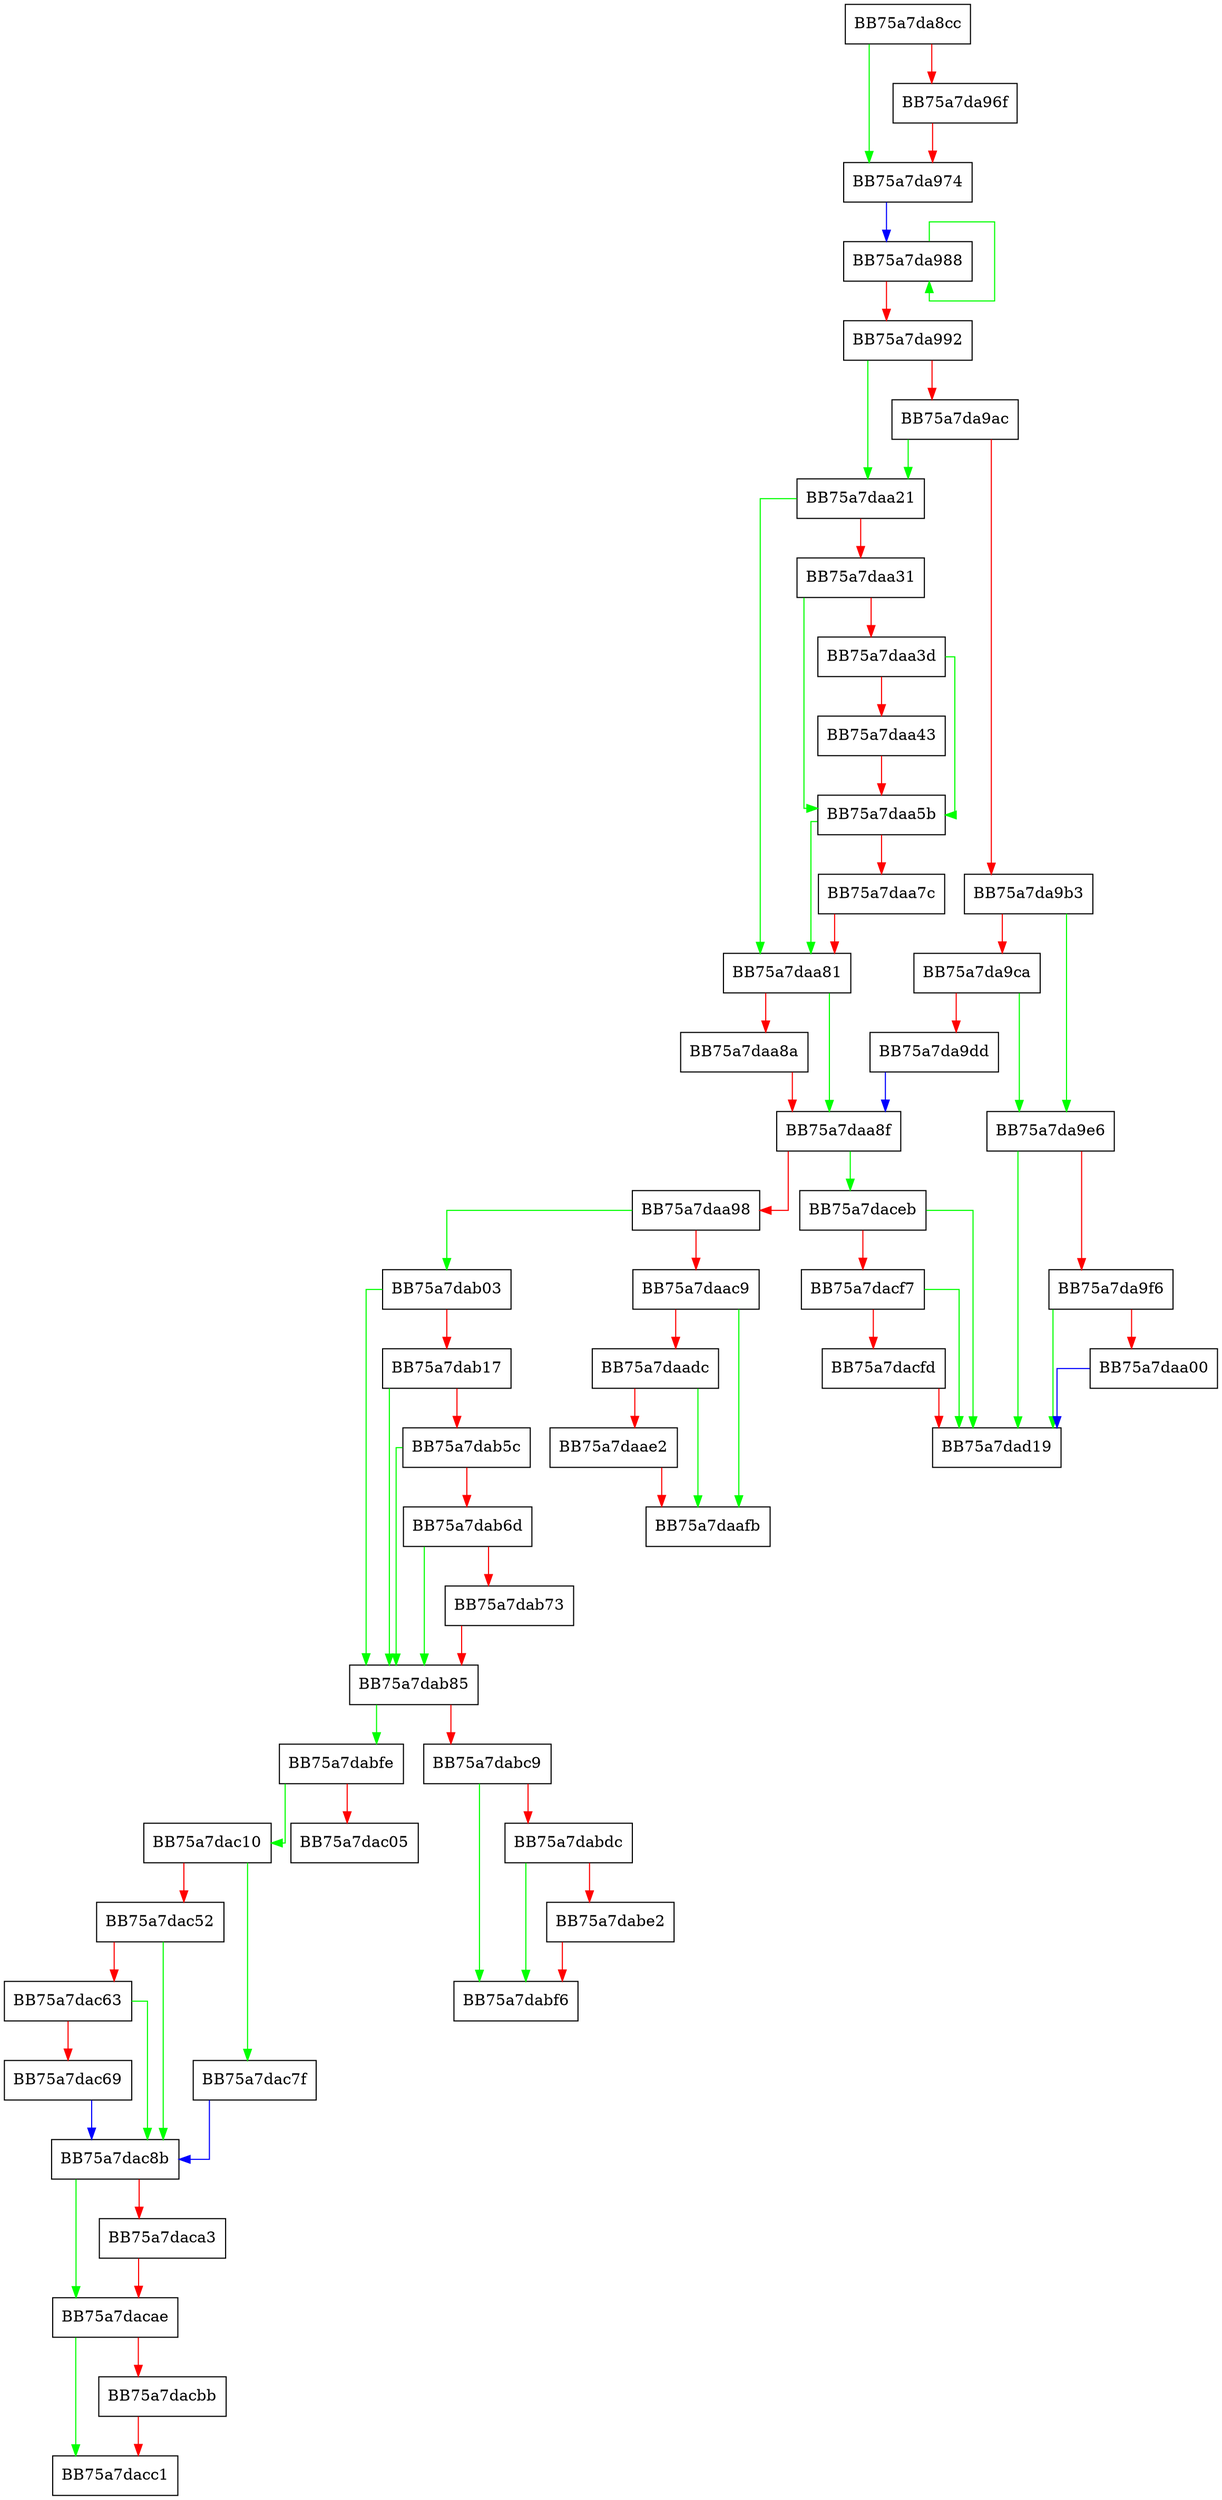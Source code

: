 digraph RealVolume {
  node [shape="box"];
  graph [splines=ortho];
  BB75a7da8cc -> BB75a7da974 [color="green"];
  BB75a7da8cc -> BB75a7da96f [color="red"];
  BB75a7da96f -> BB75a7da974 [color="red"];
  BB75a7da974 -> BB75a7da988 [color="blue"];
  BB75a7da988 -> BB75a7da988 [color="green"];
  BB75a7da988 -> BB75a7da992 [color="red"];
  BB75a7da992 -> BB75a7daa21 [color="green"];
  BB75a7da992 -> BB75a7da9ac [color="red"];
  BB75a7da9ac -> BB75a7daa21 [color="green"];
  BB75a7da9ac -> BB75a7da9b3 [color="red"];
  BB75a7da9b3 -> BB75a7da9e6 [color="green"];
  BB75a7da9b3 -> BB75a7da9ca [color="red"];
  BB75a7da9ca -> BB75a7da9e6 [color="green"];
  BB75a7da9ca -> BB75a7da9dd [color="red"];
  BB75a7da9dd -> BB75a7daa8f [color="blue"];
  BB75a7da9e6 -> BB75a7dad19 [color="green"];
  BB75a7da9e6 -> BB75a7da9f6 [color="red"];
  BB75a7da9f6 -> BB75a7dad19 [color="green"];
  BB75a7da9f6 -> BB75a7daa00 [color="red"];
  BB75a7daa00 -> BB75a7dad19 [color="blue"];
  BB75a7daa21 -> BB75a7daa81 [color="green"];
  BB75a7daa21 -> BB75a7daa31 [color="red"];
  BB75a7daa31 -> BB75a7daa5b [color="green"];
  BB75a7daa31 -> BB75a7daa3d [color="red"];
  BB75a7daa3d -> BB75a7daa5b [color="green"];
  BB75a7daa3d -> BB75a7daa43 [color="red"];
  BB75a7daa43 -> BB75a7daa5b [color="red"];
  BB75a7daa5b -> BB75a7daa81 [color="green"];
  BB75a7daa5b -> BB75a7daa7c [color="red"];
  BB75a7daa7c -> BB75a7daa81 [color="red"];
  BB75a7daa81 -> BB75a7daa8f [color="green"];
  BB75a7daa81 -> BB75a7daa8a [color="red"];
  BB75a7daa8a -> BB75a7daa8f [color="red"];
  BB75a7daa8f -> BB75a7daceb [color="green"];
  BB75a7daa8f -> BB75a7daa98 [color="red"];
  BB75a7daa98 -> BB75a7dab03 [color="green"];
  BB75a7daa98 -> BB75a7daac9 [color="red"];
  BB75a7daac9 -> BB75a7daafb [color="green"];
  BB75a7daac9 -> BB75a7daadc [color="red"];
  BB75a7daadc -> BB75a7daafb [color="green"];
  BB75a7daadc -> BB75a7daae2 [color="red"];
  BB75a7daae2 -> BB75a7daafb [color="red"];
  BB75a7dab03 -> BB75a7dab85 [color="green"];
  BB75a7dab03 -> BB75a7dab17 [color="red"];
  BB75a7dab17 -> BB75a7dab85 [color="green"];
  BB75a7dab17 -> BB75a7dab5c [color="red"];
  BB75a7dab5c -> BB75a7dab85 [color="green"];
  BB75a7dab5c -> BB75a7dab6d [color="red"];
  BB75a7dab6d -> BB75a7dab85 [color="green"];
  BB75a7dab6d -> BB75a7dab73 [color="red"];
  BB75a7dab73 -> BB75a7dab85 [color="red"];
  BB75a7dab85 -> BB75a7dabfe [color="green"];
  BB75a7dab85 -> BB75a7dabc9 [color="red"];
  BB75a7dabc9 -> BB75a7dabf6 [color="green"];
  BB75a7dabc9 -> BB75a7dabdc [color="red"];
  BB75a7dabdc -> BB75a7dabf6 [color="green"];
  BB75a7dabdc -> BB75a7dabe2 [color="red"];
  BB75a7dabe2 -> BB75a7dabf6 [color="red"];
  BB75a7dabfe -> BB75a7dac10 [color="green"];
  BB75a7dabfe -> BB75a7dac05 [color="red"];
  BB75a7dac10 -> BB75a7dac7f [color="green"];
  BB75a7dac10 -> BB75a7dac52 [color="red"];
  BB75a7dac52 -> BB75a7dac8b [color="green"];
  BB75a7dac52 -> BB75a7dac63 [color="red"];
  BB75a7dac63 -> BB75a7dac8b [color="green"];
  BB75a7dac63 -> BB75a7dac69 [color="red"];
  BB75a7dac69 -> BB75a7dac8b [color="blue"];
  BB75a7dac7f -> BB75a7dac8b [color="blue"];
  BB75a7dac8b -> BB75a7dacae [color="green"];
  BB75a7dac8b -> BB75a7daca3 [color="red"];
  BB75a7daca3 -> BB75a7dacae [color="red"];
  BB75a7dacae -> BB75a7dacc1 [color="green"];
  BB75a7dacae -> BB75a7dacbb [color="red"];
  BB75a7dacbb -> BB75a7dacc1 [color="red"];
  BB75a7daceb -> BB75a7dad19 [color="green"];
  BB75a7daceb -> BB75a7dacf7 [color="red"];
  BB75a7dacf7 -> BB75a7dad19 [color="green"];
  BB75a7dacf7 -> BB75a7dacfd [color="red"];
  BB75a7dacfd -> BB75a7dad19 [color="red"];
}